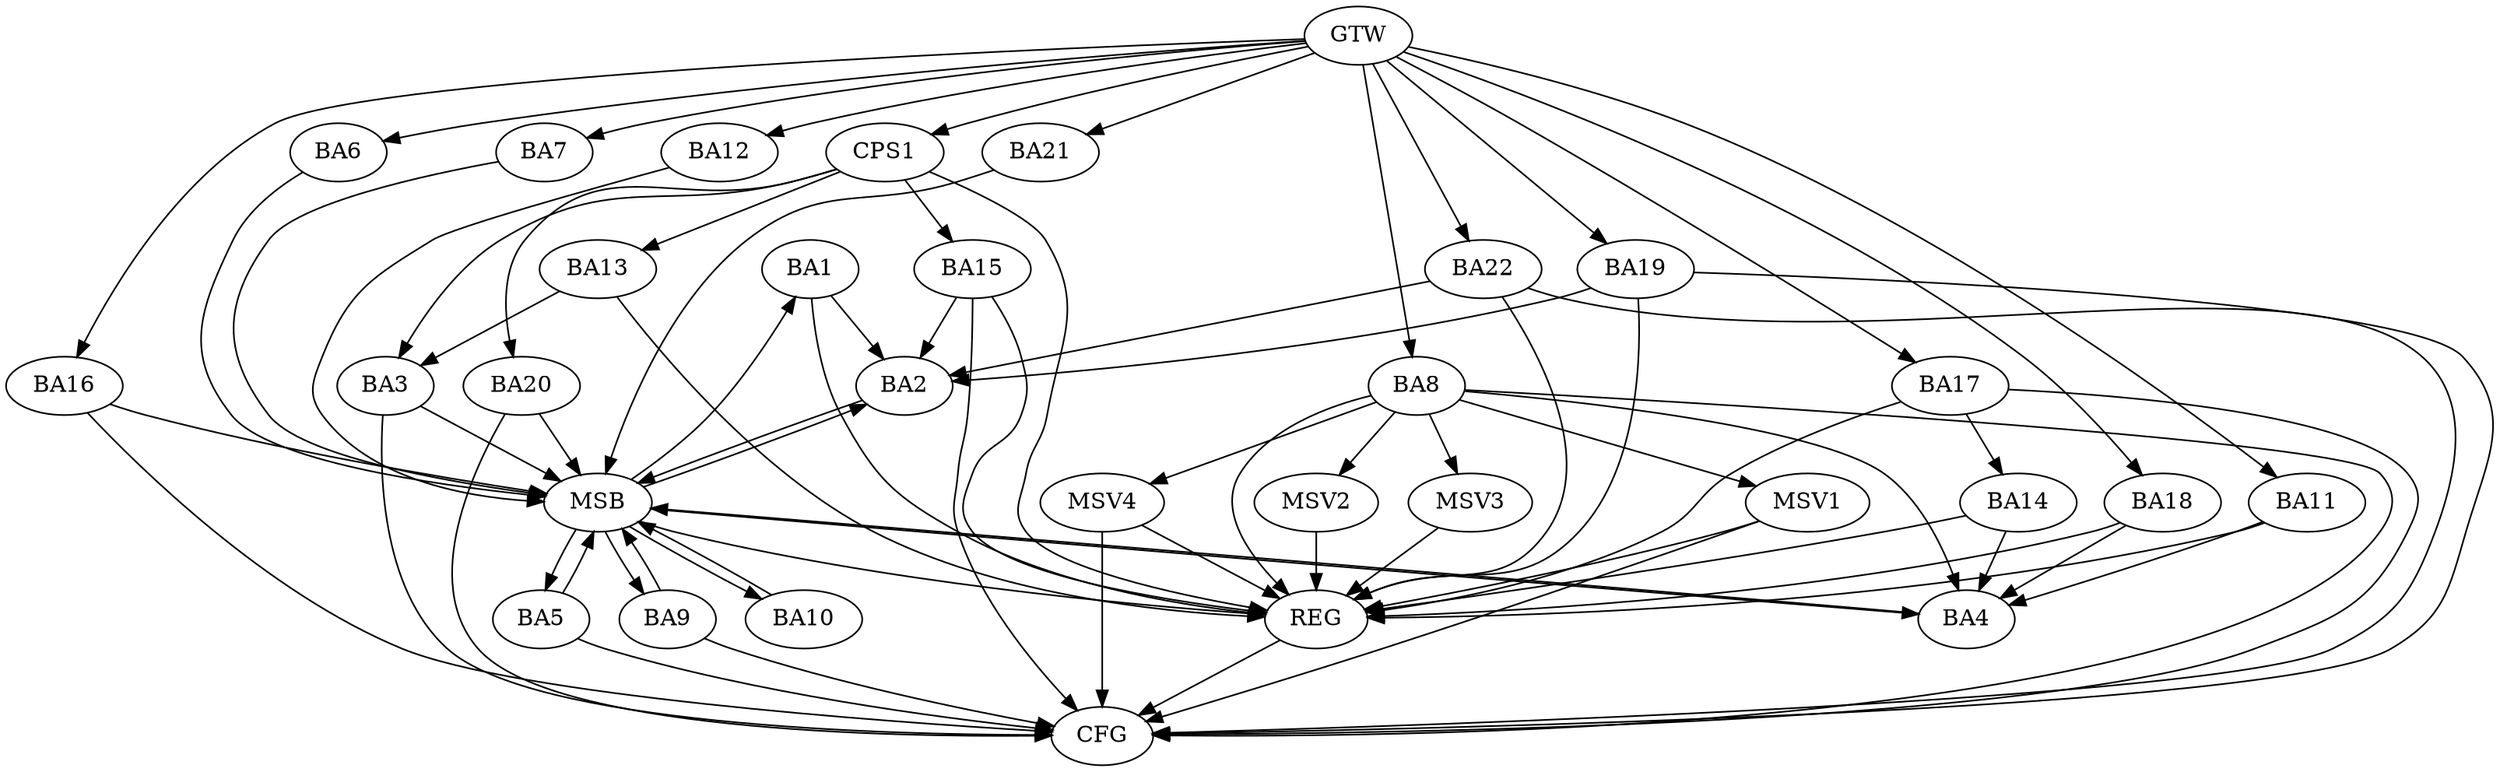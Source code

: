 strict digraph G {
  BA1 [ label="BA1" ];
  BA2 [ label="BA2" ];
  BA3 [ label="BA3" ];
  BA4 [ label="BA4" ];
  BA5 [ label="BA5" ];
  BA6 [ label="BA6" ];
  BA7 [ label="BA7" ];
  BA8 [ label="BA8" ];
  BA9 [ label="BA9" ];
  BA10 [ label="BA10" ];
  BA11 [ label="BA11" ];
  BA12 [ label="BA12" ];
  BA13 [ label="BA13" ];
  BA14 [ label="BA14" ];
  BA15 [ label="BA15" ];
  BA16 [ label="BA16" ];
  BA17 [ label="BA17" ];
  BA18 [ label="BA18" ];
  BA19 [ label="BA19" ];
  BA20 [ label="BA20" ];
  BA21 [ label="BA21" ];
  BA22 [ label="BA22" ];
  CPS1 [ label="CPS1" ];
  GTW [ label="GTW" ];
  REG [ label="REG" ];
  MSB [ label="MSB" ];
  CFG [ label="CFG" ];
  MSV1 [ label="MSV1" ];
  MSV2 [ label="MSV2" ];
  MSV3 [ label="MSV3" ];
  MSV4 [ label="MSV4" ];
  BA1 -> BA2;
  BA8 -> BA4;
  BA11 -> BA4;
  BA13 -> BA3;
  BA14 -> BA4;
  BA15 -> BA2;
  BA17 -> BA14;
  BA18 -> BA4;
  BA19 -> BA2;
  BA22 -> BA2;
  CPS1 -> BA3;
  CPS1 -> BA13;
  CPS1 -> BA15;
  CPS1 -> BA20;
  GTW -> BA6;
  GTW -> BA7;
  GTW -> BA8;
  GTW -> BA11;
  GTW -> BA12;
  GTW -> BA16;
  GTW -> BA17;
  GTW -> BA18;
  GTW -> BA19;
  GTW -> BA21;
  GTW -> BA22;
  GTW -> CPS1;
  BA1 -> REG;
  BA8 -> REG;
  BA11 -> REG;
  BA13 -> REG;
  BA14 -> REG;
  BA15 -> REG;
  BA17 -> REG;
  BA18 -> REG;
  BA19 -> REG;
  BA22 -> REG;
  CPS1 -> REG;
  BA2 -> MSB;
  MSB -> BA1;
  MSB -> REG;
  BA3 -> MSB;
  MSB -> BA2;
  BA4 -> MSB;
  BA5 -> MSB;
  MSB -> BA4;
  BA6 -> MSB;
  BA7 -> MSB;
  BA9 -> MSB;
  BA10 -> MSB;
  MSB -> BA5;
  BA12 -> MSB;
  BA16 -> MSB;
  MSB -> BA10;
  BA20 -> MSB;
  MSB -> BA9;
  BA21 -> MSB;
  BA22 -> CFG;
  BA8 -> CFG;
  BA16 -> CFG;
  BA17 -> CFG;
  BA3 -> CFG;
  BA5 -> CFG;
  BA15 -> CFG;
  BA20 -> CFG;
  BA9 -> CFG;
  BA19 -> CFG;
  REG -> CFG;
  BA8 -> MSV1;
  MSV1 -> REG;
  MSV1 -> CFG;
  BA8 -> MSV2;
  MSV2 -> REG;
  BA8 -> MSV3;
  BA8 -> MSV4;
  MSV3 -> REG;
  MSV4 -> REG;
  MSV4 -> CFG;
}
